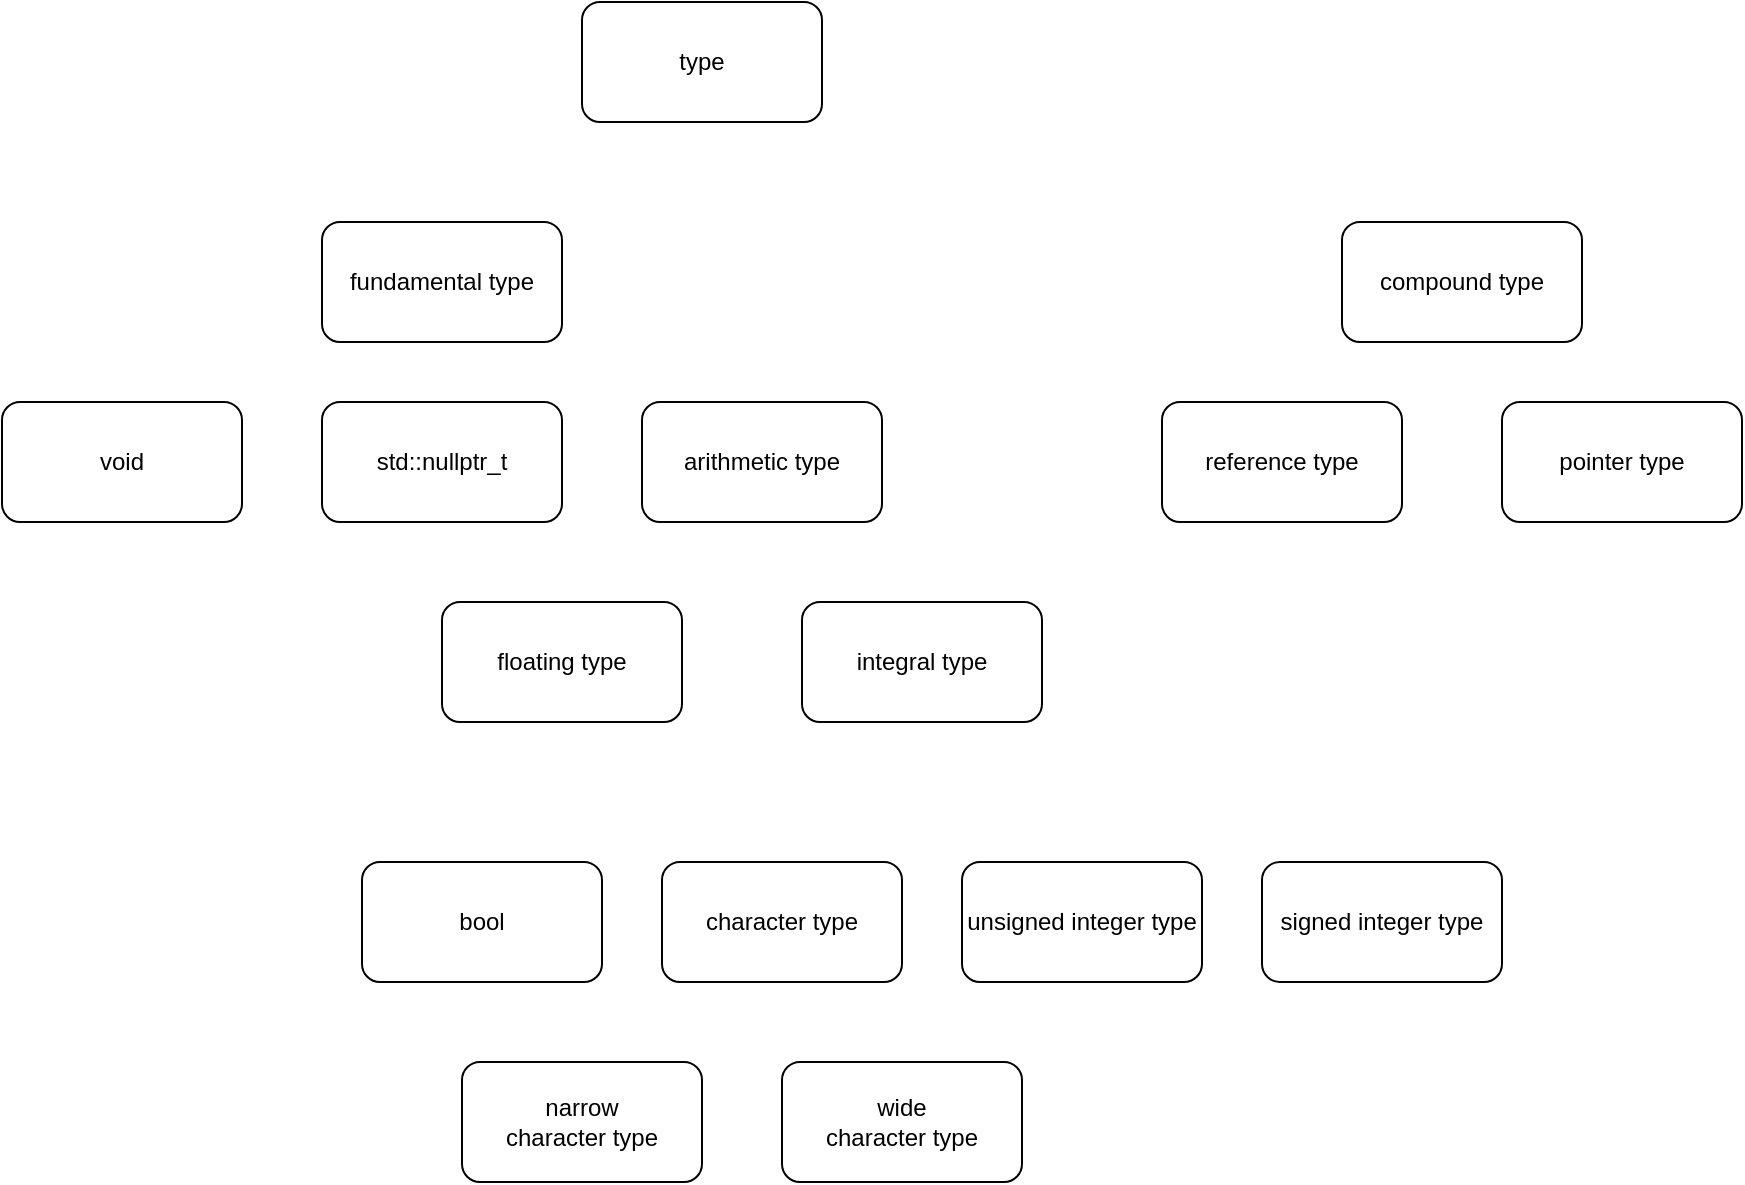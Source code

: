 <mxfile version="20.4.1" type="github">
  <diagram id="JsSj4ZEU3avX_KRc7ILW" name="Page-1">
    <mxGraphModel dx="1278" dy="714" grid="1" gridSize="10" guides="1" tooltips="1" connect="1" arrows="1" fold="1" page="1" pageScale="1" pageWidth="850" pageHeight="1100" math="0" shadow="0">
      <root>
        <mxCell id="0" />
        <mxCell id="1" parent="0" />
        <mxCell id="fyCH4Q9VrJy82duTskYH-4" value="type" style="rounded=1;whiteSpace=wrap;html=1;" vertex="1" parent="1">
          <mxGeometry x="290" y="130" width="120" height="60" as="geometry" />
        </mxCell>
        <mxCell id="fyCH4Q9VrJy82duTskYH-5" value="fundamental type" style="rounded=1;whiteSpace=wrap;html=1;" vertex="1" parent="1">
          <mxGeometry x="160" y="240" width="120" height="60" as="geometry" />
        </mxCell>
        <mxCell id="fyCH4Q9VrJy82duTskYH-6" value="void" style="rounded=1;whiteSpace=wrap;html=1;" vertex="1" parent="1">
          <mxGeometry y="330" width="120" height="60" as="geometry" />
        </mxCell>
        <mxCell id="fyCH4Q9VrJy82duTskYH-7" value="std::nullptr_t" style="rounded=1;whiteSpace=wrap;html=1;" vertex="1" parent="1">
          <mxGeometry x="160" y="330" width="120" height="60" as="geometry" />
        </mxCell>
        <mxCell id="fyCH4Q9VrJy82duTskYH-8" value="arithmetic type" style="rounded=1;whiteSpace=wrap;html=1;" vertex="1" parent="1">
          <mxGeometry x="320" y="330" width="120" height="60" as="geometry" />
        </mxCell>
        <mxCell id="fyCH4Q9VrJy82duTskYH-9" value="floating type" style="rounded=1;whiteSpace=wrap;html=1;" vertex="1" parent="1">
          <mxGeometry x="220" y="430" width="120" height="60" as="geometry" />
        </mxCell>
        <mxCell id="fyCH4Q9VrJy82duTskYH-10" value="integral type" style="rounded=1;whiteSpace=wrap;html=1;" vertex="1" parent="1">
          <mxGeometry x="400" y="430" width="120" height="60" as="geometry" />
        </mxCell>
        <mxCell id="fyCH4Q9VrJy82duTskYH-11" value="bool" style="rounded=1;whiteSpace=wrap;html=1;" vertex="1" parent="1">
          <mxGeometry x="180" y="560" width="120" height="60" as="geometry" />
        </mxCell>
        <mxCell id="fyCH4Q9VrJy82duTskYH-12" value="character type" style="rounded=1;whiteSpace=wrap;html=1;" vertex="1" parent="1">
          <mxGeometry x="330" y="560" width="120" height="60" as="geometry" />
        </mxCell>
        <mxCell id="fyCH4Q9VrJy82duTskYH-13" value="unsigned integer type" style="rounded=1;whiteSpace=wrap;html=1;" vertex="1" parent="1">
          <mxGeometry x="480" y="560" width="120" height="60" as="geometry" />
        </mxCell>
        <mxCell id="fyCH4Q9VrJy82duTskYH-14" value="signed integer type" style="rounded=1;whiteSpace=wrap;html=1;" vertex="1" parent="1">
          <mxGeometry x="630" y="560" width="120" height="60" as="geometry" />
        </mxCell>
        <mxCell id="fyCH4Q9VrJy82duTskYH-15" value="narrow&lt;br&gt;character type" style="rounded=1;whiteSpace=wrap;html=1;" vertex="1" parent="1">
          <mxGeometry x="230" y="660" width="120" height="60" as="geometry" />
        </mxCell>
        <mxCell id="fyCH4Q9VrJy82duTskYH-16" value="wide&lt;br&gt;character type" style="rounded=1;whiteSpace=wrap;html=1;" vertex="1" parent="1">
          <mxGeometry x="390" y="660" width="120" height="60" as="geometry" />
        </mxCell>
        <mxCell id="fyCH4Q9VrJy82duTskYH-17" value="compound type" style="rounded=1;whiteSpace=wrap;html=1;" vertex="1" parent="1">
          <mxGeometry x="670" y="240" width="120" height="60" as="geometry" />
        </mxCell>
        <mxCell id="fyCH4Q9VrJy82duTskYH-18" value="reference type" style="rounded=1;whiteSpace=wrap;html=1;" vertex="1" parent="1">
          <mxGeometry x="580" y="330" width="120" height="60" as="geometry" />
        </mxCell>
        <mxCell id="fyCH4Q9VrJy82duTskYH-19" value="pointer type" style="rounded=1;whiteSpace=wrap;html=1;" vertex="1" parent="1">
          <mxGeometry x="750" y="330" width="120" height="60" as="geometry" />
        </mxCell>
      </root>
    </mxGraphModel>
  </diagram>
</mxfile>
